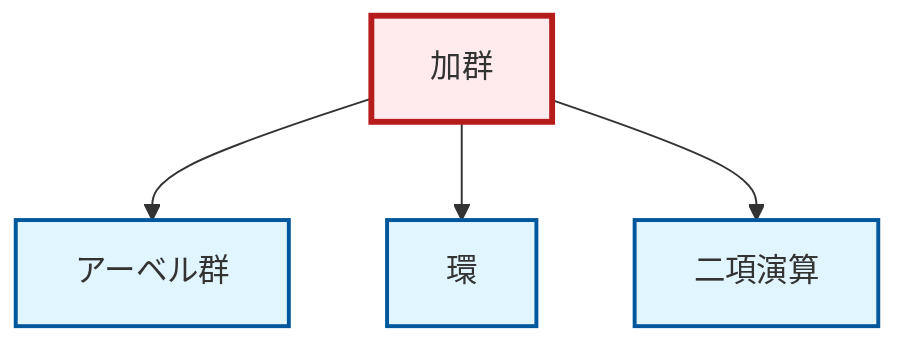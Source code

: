 graph TD
    classDef definition fill:#e1f5fe,stroke:#01579b,stroke-width:2px
    classDef theorem fill:#f3e5f5,stroke:#4a148c,stroke-width:2px
    classDef axiom fill:#fff3e0,stroke:#e65100,stroke-width:2px
    classDef example fill:#e8f5e9,stroke:#1b5e20,stroke-width:2px
    classDef current fill:#ffebee,stroke:#b71c1c,stroke-width:3px
    def-binary-operation["二項演算"]:::definition
    def-abelian-group["アーベル群"]:::definition
    def-ring["環"]:::definition
    def-module["加群"]:::definition
    def-module --> def-abelian-group
    def-module --> def-ring
    def-module --> def-binary-operation
    class def-module current